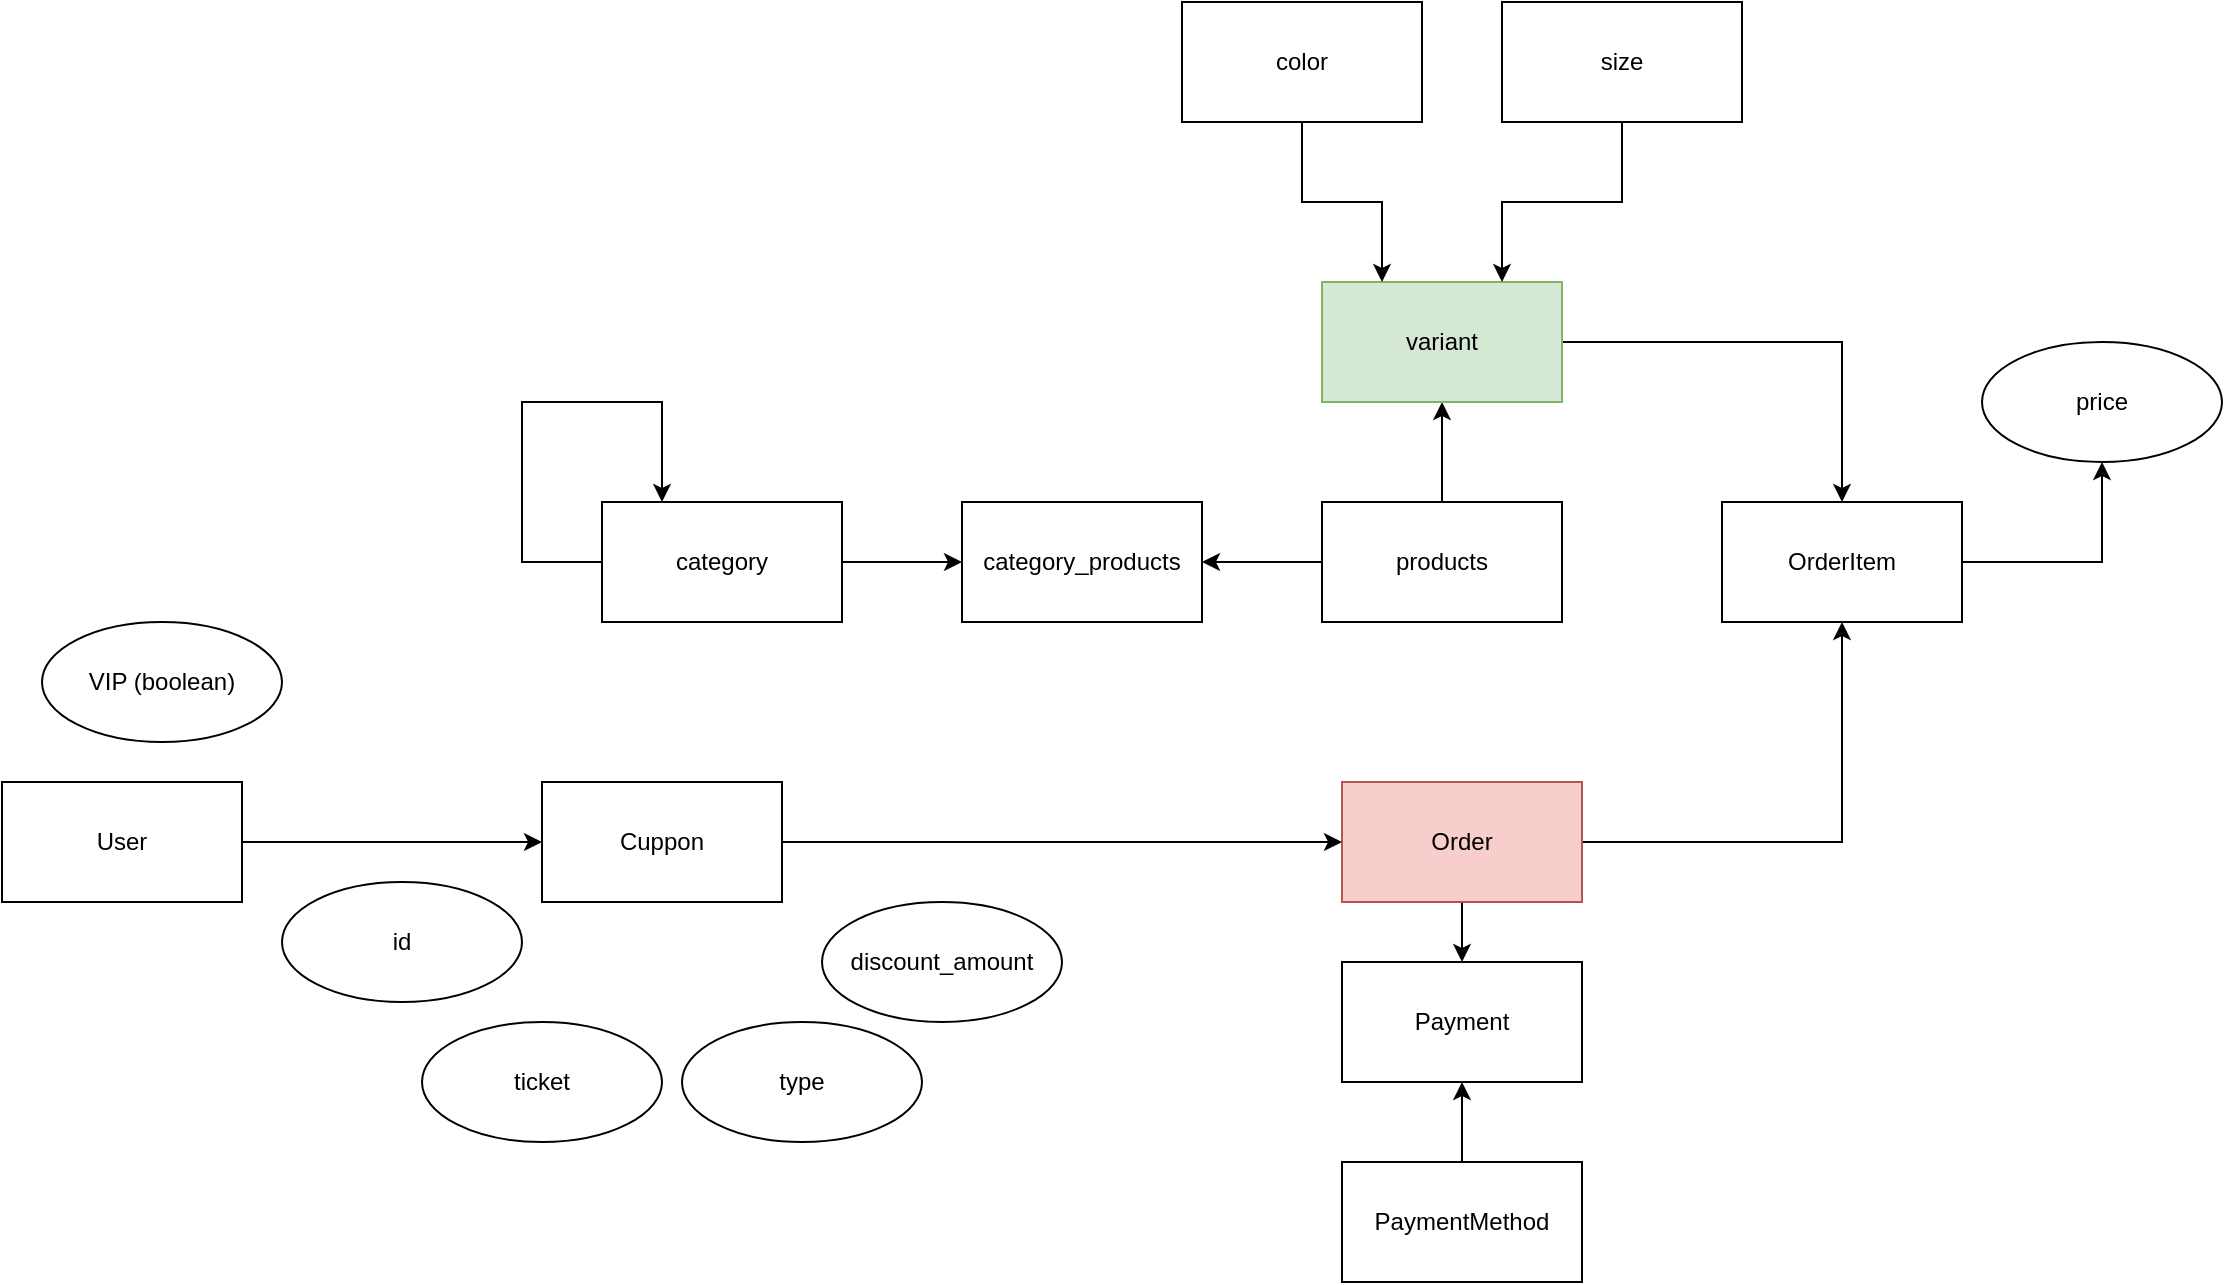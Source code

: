 <mxfile version="15.4.1" type="github">
  <diagram id="TUwWSah1Re9p18np73Oj" name="Page-1">
    <mxGraphModel dx="1875" dy="1556" grid="1" gridSize="10" guides="1" tooltips="1" connect="1" arrows="1" fold="1" page="1" pageScale="1" pageWidth="850" pageHeight="1100" math="0" shadow="0">
      <root>
        <mxCell id="0" />
        <mxCell id="1" parent="0" />
        <mxCell id="0UmuJOmNWaReOdJWA77C-1" style="edgeStyle=orthogonalEdgeStyle;rounded=0;orthogonalLoop=1;jettySize=auto;html=1;exitX=0;exitY=0.5;exitDx=0;exitDy=0;entryX=0.25;entryY=0;entryDx=0;entryDy=0;" edge="1" parent="1" source="0UmuJOmNWaReOdJWA77C-3" target="0UmuJOmNWaReOdJWA77C-3">
          <mxGeometry relative="1" as="geometry">
            <mxPoint x="-200" y="180" as="targetPoint" />
            <Array as="points">
              <mxPoint x="-270" y="220" />
              <mxPoint x="-270" y="140" />
              <mxPoint x="-200" y="140" />
            </Array>
          </mxGeometry>
        </mxCell>
        <mxCell id="0UmuJOmNWaReOdJWA77C-2" style="edgeStyle=orthogonalEdgeStyle;rounded=0;orthogonalLoop=1;jettySize=auto;html=1;exitX=1;exitY=0.5;exitDx=0;exitDy=0;entryX=0;entryY=0.5;entryDx=0;entryDy=0;" edge="1" parent="1" source="0UmuJOmNWaReOdJWA77C-3" target="0UmuJOmNWaReOdJWA77C-20">
          <mxGeometry relative="1" as="geometry" />
        </mxCell>
        <mxCell id="0UmuJOmNWaReOdJWA77C-3" value="category" style="rounded=0;whiteSpace=wrap;html=1;" vertex="1" parent="1">
          <mxGeometry x="-230" y="190" width="120" height="60" as="geometry" />
        </mxCell>
        <mxCell id="0UmuJOmNWaReOdJWA77C-4" value="" style="edgeStyle=orthogonalEdgeStyle;rounded=0;orthogonalLoop=1;jettySize=auto;html=1;entryX=0.5;entryY=0;entryDx=0;entryDy=0;exitX=1;exitY=0.5;exitDx=0;exitDy=0;" edge="1" parent="1" source="0UmuJOmNWaReOdJWA77C-21" target="0UmuJOmNWaReOdJWA77C-9">
          <mxGeometry relative="1" as="geometry" />
        </mxCell>
        <mxCell id="0UmuJOmNWaReOdJWA77C-5" style="edgeStyle=orthogonalEdgeStyle;rounded=0;orthogonalLoop=1;jettySize=auto;html=1;exitX=0;exitY=0.5;exitDx=0;exitDy=0;entryX=1;entryY=0.5;entryDx=0;entryDy=0;" edge="1" parent="1" source="0UmuJOmNWaReOdJWA77C-7" target="0UmuJOmNWaReOdJWA77C-20">
          <mxGeometry relative="1" as="geometry" />
        </mxCell>
        <mxCell id="0UmuJOmNWaReOdJWA77C-6" value="" style="edgeStyle=orthogonalEdgeStyle;rounded=0;orthogonalLoop=1;jettySize=auto;html=1;" edge="1" parent="1" source="0UmuJOmNWaReOdJWA77C-7" target="0UmuJOmNWaReOdJWA77C-21">
          <mxGeometry relative="1" as="geometry" />
        </mxCell>
        <mxCell id="0UmuJOmNWaReOdJWA77C-7" value="products" style="rounded=0;whiteSpace=wrap;html=1;" vertex="1" parent="1">
          <mxGeometry x="130" y="190" width="120" height="60" as="geometry" />
        </mxCell>
        <mxCell id="0UmuJOmNWaReOdJWA77C-8" value="" style="edgeStyle=orthogonalEdgeStyle;rounded=0;orthogonalLoop=1;jettySize=auto;html=1;" edge="1" parent="1" source="0UmuJOmNWaReOdJWA77C-9" target="0UmuJOmNWaReOdJWA77C-26">
          <mxGeometry relative="1" as="geometry" />
        </mxCell>
        <mxCell id="0UmuJOmNWaReOdJWA77C-9" value="OrderItem" style="rounded=0;whiteSpace=wrap;html=1;" vertex="1" parent="1">
          <mxGeometry x="330" y="190" width="120" height="60" as="geometry" />
        </mxCell>
        <mxCell id="0UmuJOmNWaReOdJWA77C-10" value="" style="edgeStyle=orthogonalEdgeStyle;rounded=0;orthogonalLoop=1;jettySize=auto;html=1;" edge="1" parent="1" source="0UmuJOmNWaReOdJWA77C-12" target="0UmuJOmNWaReOdJWA77C-17">
          <mxGeometry relative="1" as="geometry" />
        </mxCell>
        <mxCell id="0UmuJOmNWaReOdJWA77C-11" style="edgeStyle=orthogonalEdgeStyle;rounded=0;orthogonalLoop=1;jettySize=auto;html=1;exitX=1;exitY=0.5;exitDx=0;exitDy=0;entryX=0.5;entryY=1;entryDx=0;entryDy=0;" edge="1" parent="1" source="0UmuJOmNWaReOdJWA77C-12" target="0UmuJOmNWaReOdJWA77C-9">
          <mxGeometry relative="1" as="geometry" />
        </mxCell>
        <mxCell id="0UmuJOmNWaReOdJWA77C-12" value="Order" style="rounded=0;whiteSpace=wrap;html=1;fillColor=#f8cecc;strokeColor=#b85450;" vertex="1" parent="1">
          <mxGeometry x="140" y="330" width="120" height="60" as="geometry" />
        </mxCell>
        <mxCell id="0UmuJOmNWaReOdJWA77C-36" style="edgeStyle=orthogonalEdgeStyle;rounded=0;orthogonalLoop=1;jettySize=auto;html=1;entryX=0;entryY=0.5;entryDx=0;entryDy=0;" edge="1" parent="1" source="0UmuJOmNWaReOdJWA77C-16" target="0UmuJOmNWaReOdJWA77C-28">
          <mxGeometry relative="1" as="geometry" />
        </mxCell>
        <mxCell id="0UmuJOmNWaReOdJWA77C-16" value="User" style="rounded=0;whiteSpace=wrap;html=1;" vertex="1" parent="1">
          <mxGeometry x="-530" y="330" width="120" height="60" as="geometry" />
        </mxCell>
        <mxCell id="0UmuJOmNWaReOdJWA77C-17" value="Payment" style="rounded=0;whiteSpace=wrap;html=1;" vertex="1" parent="1">
          <mxGeometry x="140" y="420" width="120" height="60" as="geometry" />
        </mxCell>
        <mxCell id="0UmuJOmNWaReOdJWA77C-18" style="edgeStyle=orthogonalEdgeStyle;rounded=0;orthogonalLoop=1;jettySize=auto;html=1;exitX=0.5;exitY=0;exitDx=0;exitDy=0;entryX=0.5;entryY=1;entryDx=0;entryDy=0;" edge="1" parent="1" source="0UmuJOmNWaReOdJWA77C-19" target="0UmuJOmNWaReOdJWA77C-17">
          <mxGeometry relative="1" as="geometry" />
        </mxCell>
        <mxCell id="0UmuJOmNWaReOdJWA77C-19" value="PaymentMethod" style="rounded=0;whiteSpace=wrap;html=1;" vertex="1" parent="1">
          <mxGeometry x="140" y="520" width="120" height="60" as="geometry" />
        </mxCell>
        <mxCell id="0UmuJOmNWaReOdJWA77C-20" value="category_products" style="rounded=0;whiteSpace=wrap;html=1;" vertex="1" parent="1">
          <mxGeometry x="-50" y="190" width="120" height="60" as="geometry" />
        </mxCell>
        <mxCell id="0UmuJOmNWaReOdJWA77C-21" value="variant" style="rounded=0;whiteSpace=wrap;html=1;fillColor=#d5e8d4;strokeColor=#82b366;" vertex="1" parent="1">
          <mxGeometry x="130" y="80" width="120" height="60" as="geometry" />
        </mxCell>
        <mxCell id="0UmuJOmNWaReOdJWA77C-22" style="edgeStyle=orthogonalEdgeStyle;rounded=0;orthogonalLoop=1;jettySize=auto;html=1;entryX=0.25;entryY=0;entryDx=0;entryDy=0;" edge="1" parent="1" source="0UmuJOmNWaReOdJWA77C-23" target="0UmuJOmNWaReOdJWA77C-21">
          <mxGeometry relative="1" as="geometry" />
        </mxCell>
        <mxCell id="0UmuJOmNWaReOdJWA77C-23" value="color" style="whiteSpace=wrap;html=1;rounded=0;" vertex="1" parent="1">
          <mxGeometry x="60" y="-60" width="120" height="60" as="geometry" />
        </mxCell>
        <mxCell id="0UmuJOmNWaReOdJWA77C-24" style="edgeStyle=orthogonalEdgeStyle;rounded=0;orthogonalLoop=1;jettySize=auto;html=1;entryX=0.75;entryY=0;entryDx=0;entryDy=0;" edge="1" parent="1" source="0UmuJOmNWaReOdJWA77C-25" target="0UmuJOmNWaReOdJWA77C-21">
          <mxGeometry relative="1" as="geometry" />
        </mxCell>
        <mxCell id="0UmuJOmNWaReOdJWA77C-25" value="&lt;div&gt;size&lt;/div&gt;" style="whiteSpace=wrap;html=1;rounded=0;" vertex="1" parent="1">
          <mxGeometry x="220" y="-60" width="120" height="60" as="geometry" />
        </mxCell>
        <mxCell id="0UmuJOmNWaReOdJWA77C-26" value="price" style="ellipse;whiteSpace=wrap;html=1;rounded=0;" vertex="1" parent="1">
          <mxGeometry x="460" y="110" width="120" height="60" as="geometry" />
        </mxCell>
        <mxCell id="0UmuJOmNWaReOdJWA77C-37" style="edgeStyle=orthogonalEdgeStyle;rounded=0;orthogonalLoop=1;jettySize=auto;html=1;exitX=1;exitY=0.5;exitDx=0;exitDy=0;entryX=0;entryY=0.5;entryDx=0;entryDy=0;" edge="1" parent="1" source="0UmuJOmNWaReOdJWA77C-28" target="0UmuJOmNWaReOdJWA77C-12">
          <mxGeometry relative="1" as="geometry" />
        </mxCell>
        <mxCell id="0UmuJOmNWaReOdJWA77C-28" value="Cuppon" style="rounded=0;whiteSpace=wrap;html=1;" vertex="1" parent="1">
          <mxGeometry x="-260" y="330" width="120" height="60" as="geometry" />
        </mxCell>
        <mxCell id="0UmuJOmNWaReOdJWA77C-33" value="VIP (boolean)" style="ellipse;whiteSpace=wrap;html=1;rounded=0;" vertex="1" parent="1">
          <mxGeometry x="-510" y="250" width="120" height="60" as="geometry" />
        </mxCell>
        <mxCell id="0UmuJOmNWaReOdJWA77C-38" value="id" style="ellipse;whiteSpace=wrap;html=1;rounded=0;" vertex="1" parent="1">
          <mxGeometry x="-390" y="380" width="120" height="60" as="geometry" />
        </mxCell>
        <mxCell id="0UmuJOmNWaReOdJWA77C-39" value="discount_amount" style="ellipse;whiteSpace=wrap;html=1;rounded=0;" vertex="1" parent="1">
          <mxGeometry x="-120" y="390" width="120" height="60" as="geometry" />
        </mxCell>
        <mxCell id="0UmuJOmNWaReOdJWA77C-40" value="type" style="ellipse;whiteSpace=wrap;html=1;rounded=0;" vertex="1" parent="1">
          <mxGeometry x="-190" y="450" width="120" height="60" as="geometry" />
        </mxCell>
        <mxCell id="0UmuJOmNWaReOdJWA77C-41" value="ticket" style="ellipse;whiteSpace=wrap;html=1;rounded=0;" vertex="1" parent="1">
          <mxGeometry x="-320" y="450" width="120" height="60" as="geometry" />
        </mxCell>
      </root>
    </mxGraphModel>
  </diagram>
</mxfile>
